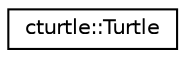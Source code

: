 digraph "Graphical Class Hierarchy"
{
  edge [fontname="Helvetica",fontsize="10",labelfontname="Helvetica",labelfontsize="10"];
  node [fontname="Helvetica",fontsize="10",shape=record];
  rankdir="LR";
  Node0 [label="cturtle::Turtle",height=0.2,width=0.4,color="black", fillcolor="white", style="filled",URL="$classcturtle_1_1Turtle.html"];
}
